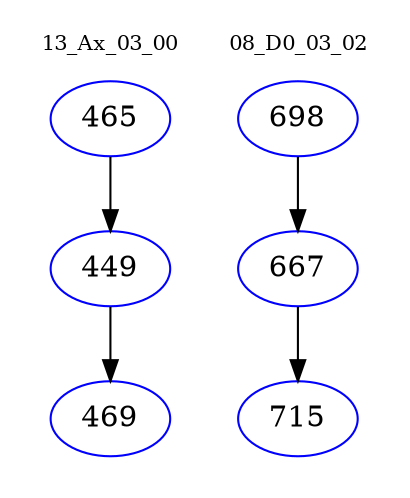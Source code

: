 digraph{
subgraph cluster_0 {
color = white
label = "13_Ax_03_00";
fontsize=10;
T0_465 [label="465", color="blue"]
T0_465 -> T0_449 [color="black"]
T0_449 [label="449", color="blue"]
T0_449 -> T0_469 [color="black"]
T0_469 [label="469", color="blue"]
}
subgraph cluster_1 {
color = white
label = "08_D0_03_02";
fontsize=10;
T1_698 [label="698", color="blue"]
T1_698 -> T1_667 [color="black"]
T1_667 [label="667", color="blue"]
T1_667 -> T1_715 [color="black"]
T1_715 [label="715", color="blue"]
}
}
